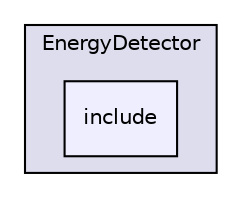 digraph "LIA_SpkDet/EnergyDetector/include" {
  compound=true
  node [ fontsize="10", fontname="Helvetica"];
  edge [ labelfontsize="10", labelfontname="Helvetica"];
  subgraph clusterdir_72794b5f8659c38b2c951a1a67132dcb {
    graph [ bgcolor="#ddddee", pencolor="black", label="EnergyDetector" fontname="Helvetica", fontsize="10", URL="dir_72794b5f8659c38b2c951a1a67132dcb.html"]
  dir_3ca2fb5ad4238c64d9bce80b3cf1bc85 [shape=box, label="include", style="filled", fillcolor="#eeeeff", pencolor="black", URL="dir_3ca2fb5ad4238c64d9bce80b3cf1bc85.html"];
  }
}
